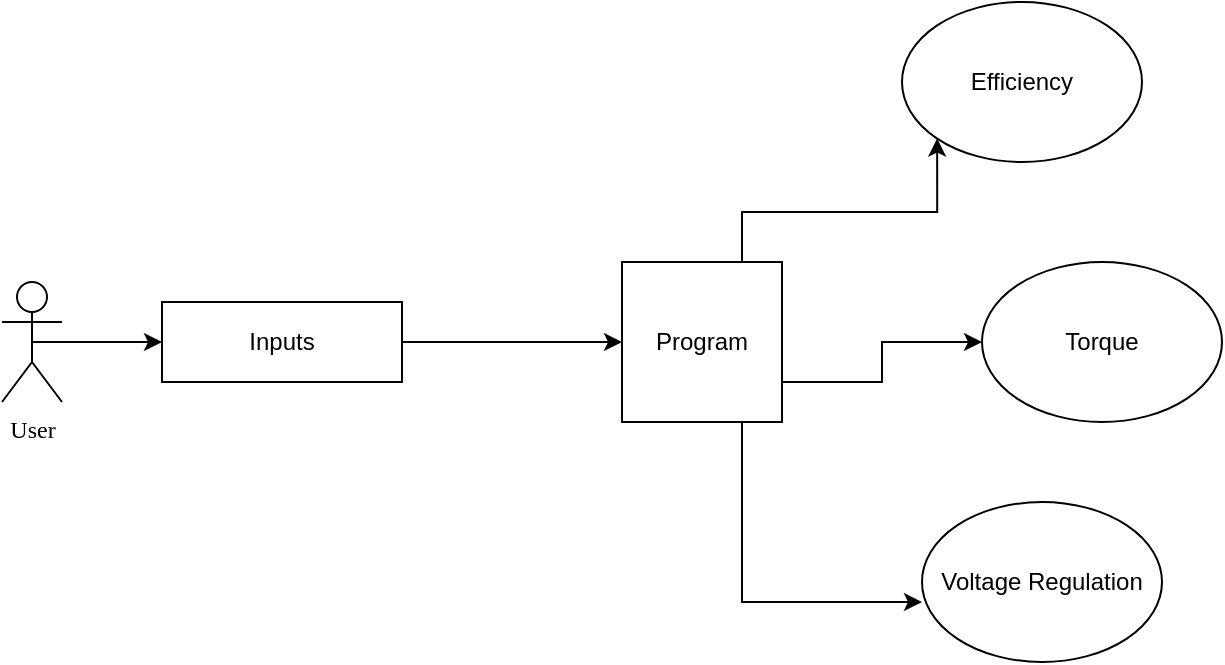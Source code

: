 <mxfile version="14.6.1" type="device"><diagram id="_ZEnMD8vGtlxMsHZSr6K" name="Page-1"><mxGraphModel dx="862" dy="450" grid="1" gridSize="10" guides="1" tooltips="1" connect="1" arrows="1" fold="1" page="1" pageScale="1" pageWidth="827" pageHeight="1169" math="0" shadow="0"><root><object label="" id="0"><mxCell/></object><mxCell id="1" parent="0"/><mxCell id="nueLUJtAE5LvattL15HN-24" style="edgeStyle=orthogonalEdgeStyle;rounded=0;orthogonalLoop=1;jettySize=auto;html=1;exitX=0.5;exitY=0.5;exitDx=0;exitDy=0;exitPerimeter=0;" edge="1" parent="1" source="nueLUJtAE5LvattL15HN-1"><mxGeometry relative="1" as="geometry"><mxPoint x="240" y="210" as="targetPoint"/></mxGeometry></mxCell><mxCell id="nueLUJtAE5LvattL15HN-1" value="User" style="shape=umlActor;verticalLabelPosition=bottom;verticalAlign=top;html=1;outlineConnect=0;fontFamily=Times New Roman;" vertex="1" parent="1"><mxGeometry x="160" y="180" width="30" height="60" as="geometry"/></mxCell><mxCell id="nueLUJtAE5LvattL15HN-6" value="&lt;span style=&quot;font-weight: normal&quot;&gt;Efficiency&lt;/span&gt;" style="ellipse;whiteSpace=wrap;html=1;fontFamily=Helvetica;fontStyle=1" vertex="1" parent="1"><mxGeometry x="610" y="40" width="120" height="80" as="geometry"/></mxCell><mxCell id="nueLUJtAE5LvattL15HN-29" style="edgeStyle=orthogonalEdgeStyle;rounded=0;orthogonalLoop=1;jettySize=auto;html=1;exitX=0.75;exitY=0;exitDx=0;exitDy=0;entryX=0;entryY=1;entryDx=0;entryDy=0;" edge="1" parent="1" source="nueLUJtAE5LvattL15HN-7" target="nueLUJtAE5LvattL15HN-6"><mxGeometry relative="1" as="geometry"/></mxCell><mxCell id="nueLUJtAE5LvattL15HN-31" style="edgeStyle=orthogonalEdgeStyle;rounded=0;orthogonalLoop=1;jettySize=auto;html=1;exitX=1;exitY=0.75;exitDx=0;exitDy=0;" edge="1" parent="1" source="nueLUJtAE5LvattL15HN-7" target="nueLUJtAE5LvattL15HN-26"><mxGeometry relative="1" as="geometry"/></mxCell><mxCell id="nueLUJtAE5LvattL15HN-32" style="edgeStyle=orthogonalEdgeStyle;rounded=0;orthogonalLoop=1;jettySize=auto;html=1;exitX=0.75;exitY=1;exitDx=0;exitDy=0;entryX=0;entryY=0.625;entryDx=0;entryDy=0;entryPerimeter=0;" edge="1" parent="1" source="nueLUJtAE5LvattL15HN-7" target="nueLUJtAE5LvattL15HN-27"><mxGeometry relative="1" as="geometry"/></mxCell><mxCell id="nueLUJtAE5LvattL15HN-7" value="Program" style="whiteSpace=wrap;html=1;aspect=fixed;" vertex="1" parent="1"><mxGeometry x="470" y="170" width="80" height="80" as="geometry"/></mxCell><mxCell id="nueLUJtAE5LvattL15HN-25" style="edgeStyle=orthogonalEdgeStyle;rounded=0;orthogonalLoop=1;jettySize=auto;html=1;exitX=1;exitY=0.5;exitDx=0;exitDy=0;entryX=0;entryY=0.5;entryDx=0;entryDy=0;" edge="1" parent="1" source="nueLUJtAE5LvattL15HN-18" target="nueLUJtAE5LvattL15HN-7"><mxGeometry relative="1" as="geometry"/></mxCell><mxCell id="nueLUJtAE5LvattL15HN-18" value="Inputs" style="rounded=0;whiteSpace=wrap;html=1;strokeColor=#000000;" vertex="1" parent="1"><mxGeometry x="240" y="190" width="120" height="40" as="geometry"/></mxCell><mxCell id="nueLUJtAE5LvattL15HN-26" value="Torque" style="ellipse;whiteSpace=wrap;html=1;strokeColor=#000000;" vertex="1" parent="1"><mxGeometry x="650" y="170" width="120" height="80" as="geometry"/></mxCell><mxCell id="nueLUJtAE5LvattL15HN-27" value="Voltage Regulation" style="ellipse;whiteSpace=wrap;html=1;strokeColor=#000000;" vertex="1" parent="1"><mxGeometry x="620" y="290" width="120" height="80" as="geometry"/></mxCell></root></mxGraphModel></diagram></mxfile>